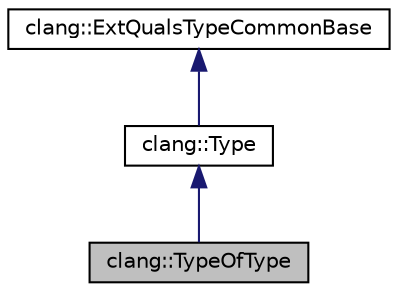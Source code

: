 digraph "clang::TypeOfType"
{
 // LATEX_PDF_SIZE
  bgcolor="transparent";
  edge [fontname="Helvetica",fontsize="10",labelfontname="Helvetica",labelfontsize="10"];
  node [fontname="Helvetica",fontsize="10",shape=record];
  Node1 [label="clang::TypeOfType",height=0.2,width=0.4,color="black", fillcolor="grey75", style="filled", fontcolor="black",tooltip="Represents typeof(type), a C2x feature and GCC extension, or `typeof_unqual(type),..."];
  Node2 -> Node1 [dir="back",color="midnightblue",fontsize="10",style="solid",fontname="Helvetica"];
  Node2 [label="clang::Type",height=0.2,width=0.4,color="black",URL="$classclang_1_1Type.html",tooltip="The base class of the type hierarchy."];
  Node3 -> Node2 [dir="back",color="midnightblue",fontsize="10",style="solid",fontname="Helvetica"];
  Node3 [label="clang::ExtQualsTypeCommonBase",height=0.2,width=0.4,color="black",URL="$classclang_1_1ExtQualsTypeCommonBase.html",tooltip="Base class that is common to both the ExtQuals and Type classes, which allows QualType to access the ..."];
}
